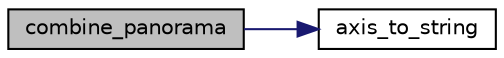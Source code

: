 digraph "combine_panorama"
{
 // LATEX_PDF_SIZE
  edge [fontname="Helvetica",fontsize="10",labelfontname="Helvetica",labelfontsize="10"];
  node [fontname="Helvetica",fontsize="10",shape=record];
  rankdir="LR";
  Node1 [label="combine_panorama",height=0.2,width=0.4,color="black", fillcolor="grey75", style="filled", fontcolor="black",tooltip="Combine PANORAMA feature maps SDM, NDM and GNDM in PANORAMA extended representation."];
  Node1 -> Node2 [color="midnightblue",fontsize="10",style="solid",fontname="Helvetica"];
  Node2 [label="axis_to_string",height=0.2,width=0.4,color="black", fillcolor="white", style="filled",URL="$aux_8h.html#afc31f23e1de37e57949b88b2da006122",tooltip="Convert enum Axis to std::string c++ type."];
}
